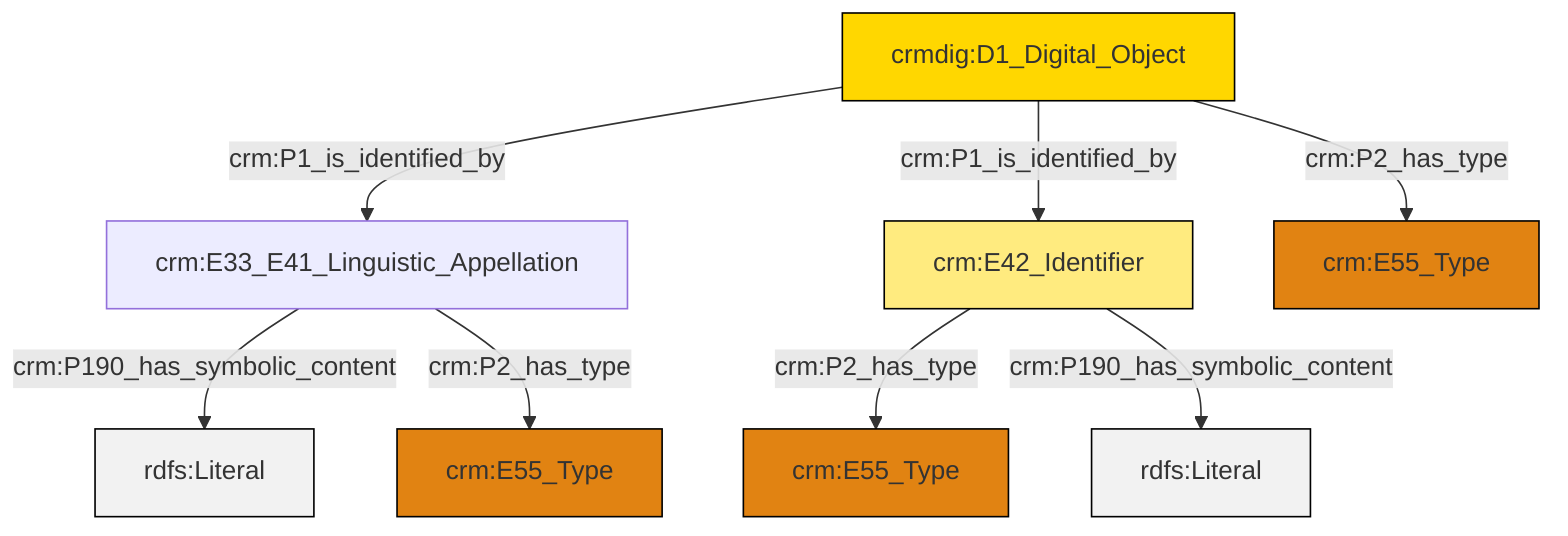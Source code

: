 graph TD
classDef Literal fill:#f2f2f2,stroke:#000000;
classDef CRM_Entity fill:#FFFFFF,stroke:#000000;
classDef Temporal_Entity fill:#00C9E6, stroke:#000000;
classDef Type fill:#E18312, stroke:#000000;
classDef Time-Span fill:#2C9C91, stroke:#000000;
classDef Appellation fill:#FFEB7F, stroke:#000000;
classDef Place fill:#008836, stroke:#000000;
classDef Persistent_Item fill:#B266B2, stroke:#000000;
classDef Conceptual_Object fill:#FFD700, stroke:#000000;
classDef Physical_Thing fill:#D2B48C, stroke:#000000;
classDef Actor fill:#f58aad, stroke:#000000;
classDef PC_Classes fill:#4ce600, stroke:#000000;
classDef Multi fill:#cccccc,stroke:#000000;

0["crmdig:D1_Digital_Object"]:::Conceptual_Object -->|crm:P1_is_identified_by| 1["crm:E33_E41_Linguistic_Appellation"]:::Default
0["crmdig:D1_Digital_Object"]:::Conceptual_Object -->|crm:P1_is_identified_by| 4["crm:E42_Identifier"]:::Appellation
1["crm:E33_E41_Linguistic_Appellation"]:::Default -->|crm:P190_has_symbolic_content| 10[rdfs:Literal]:::Literal
1["crm:E33_E41_Linguistic_Appellation"]:::Default -->|crm:P2_has_type| 8["crm:E55_Type"]:::Type
4["crm:E42_Identifier"]:::Appellation -->|crm:P2_has_type| 2["crm:E55_Type"]:::Type
0["crmdig:D1_Digital_Object"]:::Conceptual_Object -->|crm:P2_has_type| 5["crm:E55_Type"]:::Type
4["crm:E42_Identifier"]:::Appellation -->|crm:P190_has_symbolic_content| 14[rdfs:Literal]:::Literal
